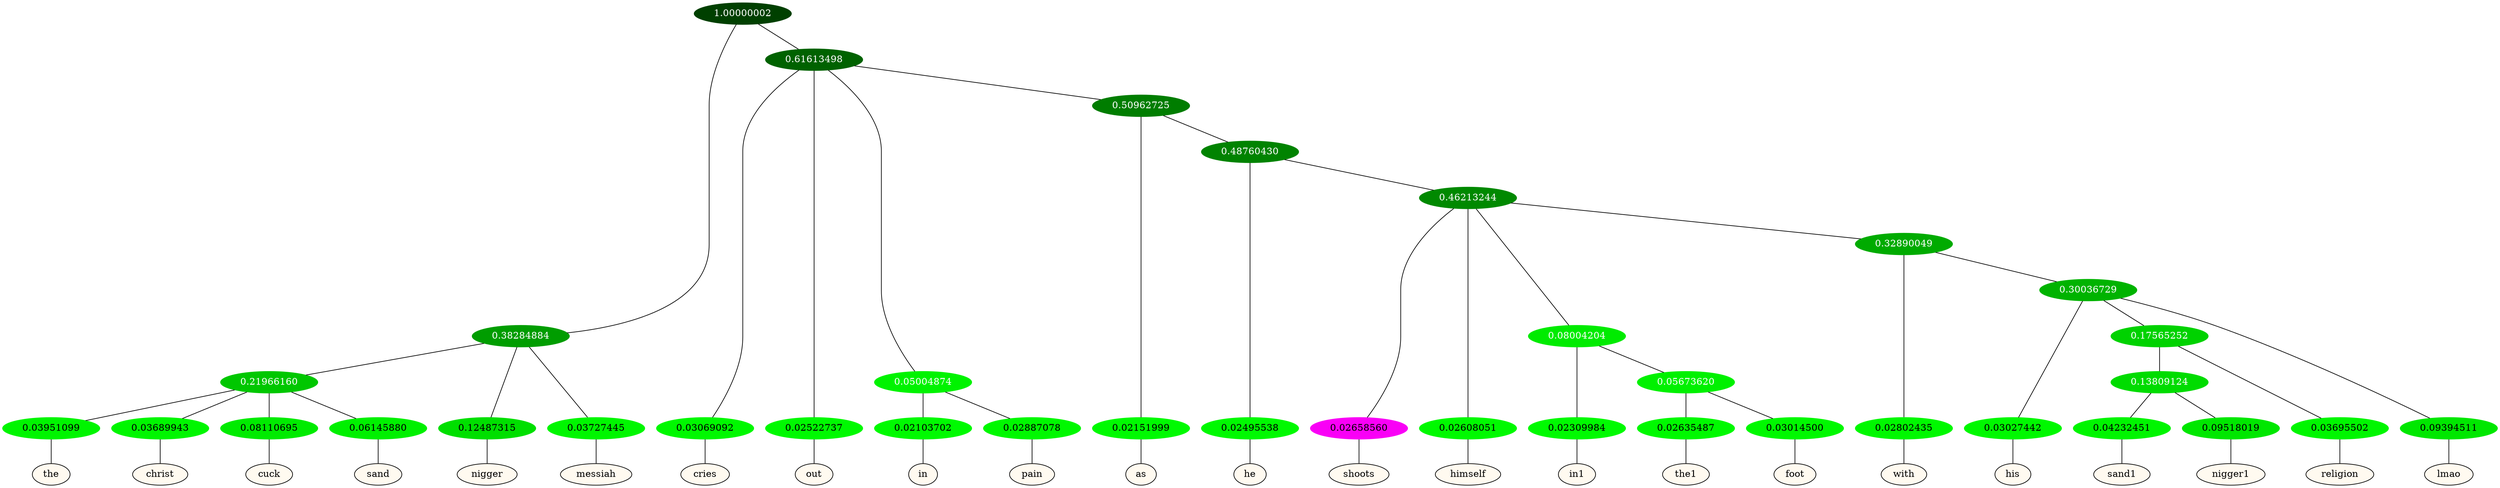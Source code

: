 graph {
	node [format=png height=0.15 nodesep=0.001 ordering=out overlap=prism overlap_scaling=0.01 ranksep=0.001 ratio=0.2 style=filled width=0.15]
	{
		rank=same
		a_w_10 [label=the color=black fillcolor=floralwhite style="filled,solid"]
		a_w_11 [label=christ color=black fillcolor=floralwhite style="filled,solid"]
		a_w_12 [label=cuck color=black fillcolor=floralwhite style="filled,solid"]
		a_w_13 [label=sand color=black fillcolor=floralwhite style="filled,solid"]
		a_w_4 [label=nigger color=black fillcolor=floralwhite style="filled,solid"]
		a_w_5 [label=messiah color=black fillcolor=floralwhite style="filled,solid"]
		a_w_6 [label=cries color=black fillcolor=floralwhite style="filled,solid"]
		a_w_7 [label=out color=black fillcolor=floralwhite style="filled,solid"]
		a_w_14 [label=in color=black fillcolor=floralwhite style="filled,solid"]
		a_w_15 [label=pain color=black fillcolor=floralwhite style="filled,solid"]
		a_w_16 [label=as color=black fillcolor=floralwhite style="filled,solid"]
		a_w_18 [label=he color=black fillcolor=floralwhite style="filled,solid"]
		a_w_20 [label=shoots color=black fillcolor=floralwhite style="filled,solid"]
		a_w_21 [label=himself color=black fillcolor=floralwhite style="filled,solid"]
		a_w_24 [label=in1 color=black fillcolor=floralwhite style="filled,solid"]
		a_w_28 [label=the1 color=black fillcolor=floralwhite style="filled,solid"]
		a_w_29 [label=foot color=black fillcolor=floralwhite style="filled,solid"]
		a_w_26 [label=with color=black fillcolor=floralwhite style="filled,solid"]
		a_w_30 [label=his color=black fillcolor=floralwhite style="filled,solid"]
		a_w_35 [label=sand1 color=black fillcolor=floralwhite style="filled,solid"]
		a_w_36 [label=nigger1 color=black fillcolor=floralwhite style="filled,solid"]
		a_w_34 [label=religion color=black fillcolor=floralwhite style="filled,solid"]
		a_w_32 [label=lmao color=black fillcolor=floralwhite style="filled,solid"]
	}
	a_n_10 -- a_w_10
	a_n_11 -- a_w_11
	a_n_12 -- a_w_12
	a_n_13 -- a_w_13
	a_n_4 -- a_w_4
	a_n_5 -- a_w_5
	a_n_6 -- a_w_6
	a_n_7 -- a_w_7
	a_n_14 -- a_w_14
	a_n_15 -- a_w_15
	a_n_16 -- a_w_16
	a_n_18 -- a_w_18
	a_n_20 -- a_w_20
	a_n_21 -- a_w_21
	a_n_24 -- a_w_24
	a_n_28 -- a_w_28
	a_n_29 -- a_w_29
	a_n_26 -- a_w_26
	a_n_30 -- a_w_30
	a_n_35 -- a_w_35
	a_n_36 -- a_w_36
	a_n_34 -- a_w_34
	a_n_32 -- a_w_32
	{
		rank=same
		a_n_10 [label=0.03951099 color="0.334 1.000 0.960" fontcolor=black]
		a_n_11 [label=0.03689943 color="0.334 1.000 0.963" fontcolor=black]
		a_n_12 [label=0.08110695 color="0.334 1.000 0.919" fontcolor=black]
		a_n_13 [label=0.06145880 color="0.334 1.000 0.939" fontcolor=black]
		a_n_4 [label=0.12487315 color="0.334 1.000 0.875" fontcolor=black]
		a_n_5 [label=0.03727445 color="0.334 1.000 0.963" fontcolor=black]
		a_n_6 [label=0.03069092 color="0.334 1.000 0.969" fontcolor=black]
		a_n_7 [label=0.02522737 color="0.334 1.000 0.975" fontcolor=black]
		a_n_14 [label=0.02103702 color="0.334 1.000 0.979" fontcolor=black]
		a_n_15 [label=0.02887078 color="0.334 1.000 0.971" fontcolor=black]
		a_n_16 [label=0.02151999 color="0.334 1.000 0.978" fontcolor=black]
		a_n_18 [label=0.02495538 color="0.334 1.000 0.975" fontcolor=black]
		a_n_20 [label=0.02658560 color="0.835 1.000 0.973" fontcolor=black]
		a_n_21 [label=0.02608051 color="0.334 1.000 0.974" fontcolor=black]
		a_n_24 [label=0.02309984 color="0.334 1.000 0.977" fontcolor=black]
		a_n_28 [label=0.02635487 color="0.334 1.000 0.974" fontcolor=black]
		a_n_29 [label=0.03014500 color="0.334 1.000 0.970" fontcolor=black]
		a_n_26 [label=0.02802435 color="0.334 1.000 0.972" fontcolor=black]
		a_n_30 [label=0.03027442 color="0.334 1.000 0.970" fontcolor=black]
		a_n_35 [label=0.04232451 color="0.334 1.000 0.958" fontcolor=black]
		a_n_36 [label=0.09518019 color="0.334 1.000 0.905" fontcolor=black]
		a_n_34 [label=0.03695502 color="0.334 1.000 0.963" fontcolor=black]
		a_n_32 [label=0.09394511 color="0.334 1.000 0.906" fontcolor=black]
	}
	a_n_0 [label=1.00000002 color="0.334 1.000 0.250" fontcolor=grey99]
	a_n_1 [label=0.38284884 color="0.334 1.000 0.617" fontcolor=grey99]
	a_n_0 -- a_n_1
	a_n_2 [label=0.61613498 color="0.334 1.000 0.384" fontcolor=grey99]
	a_n_0 -- a_n_2
	a_n_3 [label=0.21966160 color="0.334 1.000 0.780" fontcolor=grey99]
	a_n_1 -- a_n_3
	a_n_1 -- a_n_4
	a_n_1 -- a_n_5
	a_n_2 -- a_n_6
	a_n_2 -- a_n_7
	a_n_8 [label=0.05004874 color="0.334 1.000 0.950" fontcolor=grey99]
	a_n_2 -- a_n_8
	a_n_9 [label=0.50962725 color="0.334 1.000 0.490" fontcolor=grey99]
	a_n_2 -- a_n_9
	a_n_3 -- a_n_10
	a_n_3 -- a_n_11
	a_n_3 -- a_n_12
	a_n_3 -- a_n_13
	a_n_8 -- a_n_14
	a_n_8 -- a_n_15
	a_n_9 -- a_n_16
	a_n_17 [label=0.48760430 color="0.334 1.000 0.512" fontcolor=grey99]
	a_n_9 -- a_n_17
	a_n_17 -- a_n_18
	a_n_19 [label=0.46213244 color="0.334 1.000 0.538" fontcolor=grey99]
	a_n_17 -- a_n_19
	a_n_19 -- a_n_20
	a_n_19 -- a_n_21
	a_n_22 [label=0.08004204 color="0.334 1.000 0.920" fontcolor=grey99]
	a_n_19 -- a_n_22
	a_n_23 [label=0.32890049 color="0.334 1.000 0.671" fontcolor=grey99]
	a_n_19 -- a_n_23
	a_n_22 -- a_n_24
	a_n_25 [label=0.05673620 color="0.334 1.000 0.943" fontcolor=grey99]
	a_n_22 -- a_n_25
	a_n_23 -- a_n_26
	a_n_27 [label=0.30036729 color="0.334 1.000 0.700" fontcolor=grey99]
	a_n_23 -- a_n_27
	a_n_25 -- a_n_28
	a_n_25 -- a_n_29
	a_n_27 -- a_n_30
	a_n_31 [label=0.17565252 color="0.334 1.000 0.824" fontcolor=grey99]
	a_n_27 -- a_n_31
	a_n_27 -- a_n_32
	a_n_33 [label=0.13809124 color="0.334 1.000 0.862" fontcolor=grey99]
	a_n_31 -- a_n_33
	a_n_31 -- a_n_34
	a_n_33 -- a_n_35
	a_n_33 -- a_n_36
}
